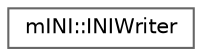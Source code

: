 digraph "Graphical Class Hierarchy"
{
 // LATEX_PDF_SIZE
  bgcolor="transparent";
  edge [fontname=Helvetica,fontsize=10,labelfontname=Helvetica,labelfontsize=10];
  node [fontname=Helvetica,fontsize=10,shape=box,height=0.2,width=0.4];
  rankdir="LR";
  Node0 [id="Node000000",label="mINI::INIWriter",height=0.2,width=0.4,color="grey40", fillcolor="white", style="filled",URL="$classm_i_n_i_1_1_i_n_i_writer.html",tooltip=" "];
}
